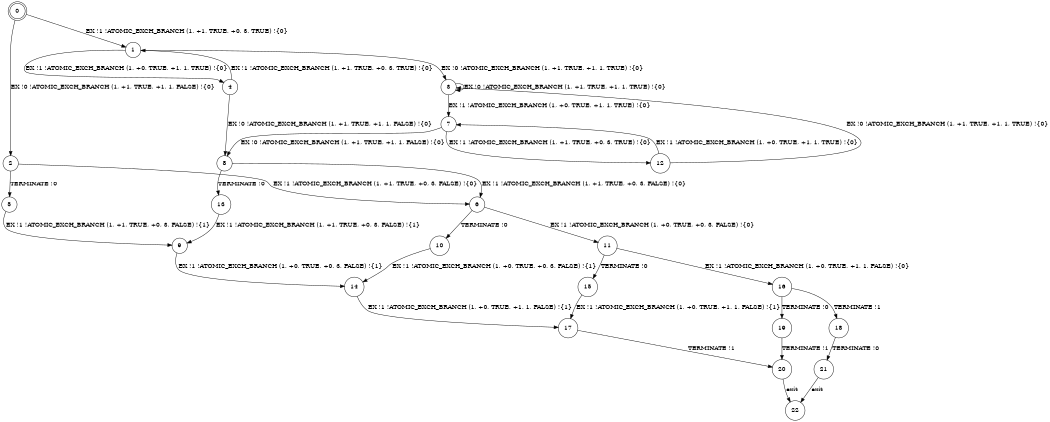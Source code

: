digraph BCG {
size = "7, 10.5";
center = TRUE;
node [shape = circle];
0 [peripheries = 2];
0 -> 1 [label = "EX !1 !ATOMIC_EXCH_BRANCH (1, +1, TRUE, +0, 3, TRUE) !{0}"];
0 -> 2 [label = "EX !0 !ATOMIC_EXCH_BRANCH (1, +1, TRUE, +1, 1, FALSE) !{0}"];
1 -> 3 [label = "EX !0 !ATOMIC_EXCH_BRANCH (1, +1, TRUE, +1, 1, TRUE) !{0}"];
1 -> 4 [label = "EX !1 !ATOMIC_EXCH_BRANCH (1, +0, TRUE, +1, 1, TRUE) !{0}"];
2 -> 5 [label = "TERMINATE !0"];
2 -> 6 [label = "EX !1 !ATOMIC_EXCH_BRANCH (1, +1, TRUE, +0, 3, FALSE) !{0}"];
3 -> 7 [label = "EX !1 !ATOMIC_EXCH_BRANCH (1, +0, TRUE, +1, 1, TRUE) !{0}"];
3 -> 3 [label = "EX !0 !ATOMIC_EXCH_BRANCH (1, +1, TRUE, +1, 1, TRUE) !{0}"];
4 -> 8 [label = "EX !0 !ATOMIC_EXCH_BRANCH (1, +1, TRUE, +1, 1, FALSE) !{0}"];
4 -> 1 [label = "EX !1 !ATOMIC_EXCH_BRANCH (1, +1, TRUE, +0, 3, TRUE) !{0}"];
5 -> 9 [label = "EX !1 !ATOMIC_EXCH_BRANCH (1, +1, TRUE, +0, 3, FALSE) !{1}"];
6 -> 10 [label = "TERMINATE !0"];
6 -> 11 [label = "EX !1 !ATOMIC_EXCH_BRANCH (1, +0, TRUE, +0, 3, FALSE) !{0}"];
7 -> 12 [label = "EX !1 !ATOMIC_EXCH_BRANCH (1, +1, TRUE, +0, 3, TRUE) !{0}"];
7 -> 8 [label = "EX !0 !ATOMIC_EXCH_BRANCH (1, +1, TRUE, +1, 1, FALSE) !{0}"];
8 -> 13 [label = "TERMINATE !0"];
8 -> 6 [label = "EX !1 !ATOMIC_EXCH_BRANCH (1, +1, TRUE, +0, 3, FALSE) !{0}"];
9 -> 14 [label = "EX !1 !ATOMIC_EXCH_BRANCH (1, +0, TRUE, +0, 3, FALSE) !{1}"];
10 -> 14 [label = "EX !1 !ATOMIC_EXCH_BRANCH (1, +0, TRUE, +0, 3, FALSE) !{1}"];
11 -> 15 [label = "TERMINATE !0"];
11 -> 16 [label = "EX !1 !ATOMIC_EXCH_BRANCH (1, +0, TRUE, +1, 1, FALSE) !{0}"];
12 -> 7 [label = "EX !1 !ATOMIC_EXCH_BRANCH (1, +0, TRUE, +1, 1, TRUE) !{0}"];
12 -> 3 [label = "EX !0 !ATOMIC_EXCH_BRANCH (1, +1, TRUE, +1, 1, TRUE) !{0}"];
13 -> 9 [label = "EX !1 !ATOMIC_EXCH_BRANCH (1, +1, TRUE, +0, 3, FALSE) !{1}"];
14 -> 17 [label = "EX !1 !ATOMIC_EXCH_BRANCH (1, +0, TRUE, +1, 1, FALSE) !{1}"];
15 -> 17 [label = "EX !1 !ATOMIC_EXCH_BRANCH (1, +0, TRUE, +1, 1, FALSE) !{1}"];
16 -> 18 [label = "TERMINATE !1"];
16 -> 19 [label = "TERMINATE !0"];
17 -> 20 [label = "TERMINATE !1"];
18 -> 21 [label = "TERMINATE !0"];
19 -> 20 [label = "TERMINATE !1"];
20 -> 22 [label = "exit"];
21 -> 22 [label = "exit"];
}
